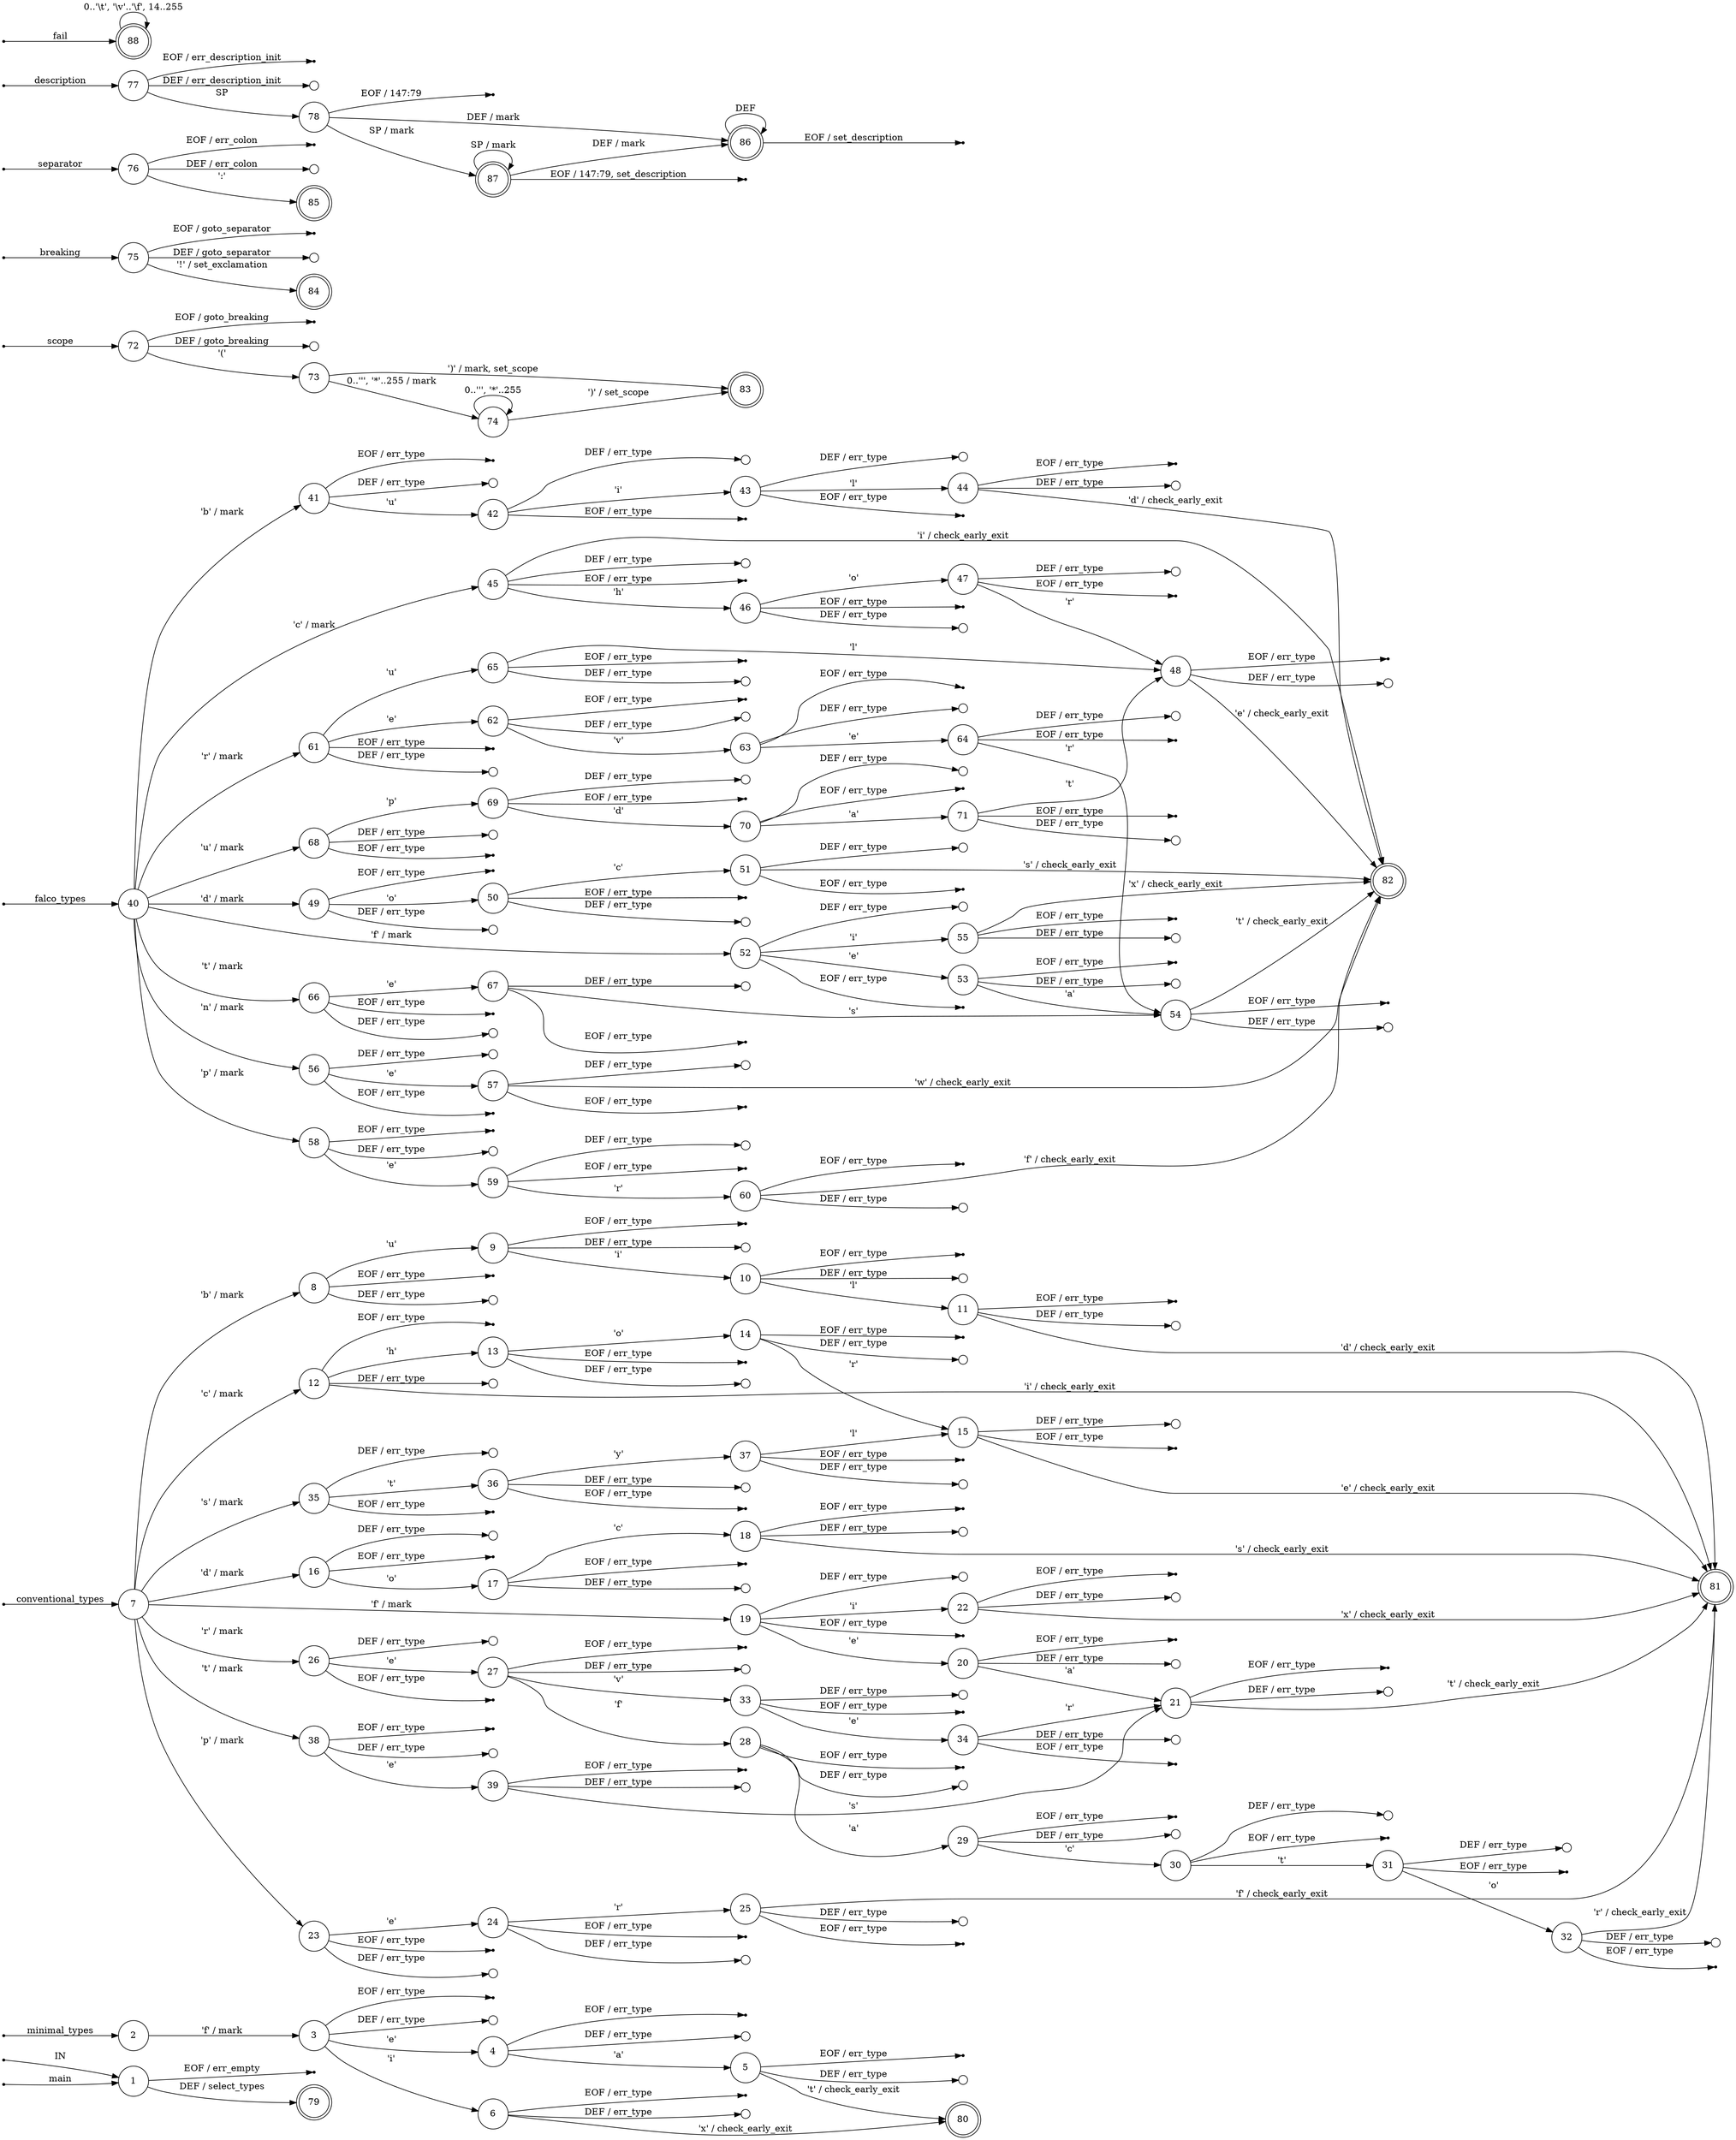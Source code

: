 digraph conventionalcommits {
	rankdir=LR;
	node [ shape = point ];
	ENTRY;
	en_2;
	en_7;
	en_40;
	en_72;
	en_75;
	en_76;
	en_77;
	en_88;
	en_1;
	eof_1;
	eof_3;
	eof_4;
	eof_5;
	eof_6;
	eof_8;
	eof_9;
	eof_10;
	eof_11;
	eof_12;
	eof_13;
	eof_14;
	eof_15;
	eof_16;
	eof_17;
	eof_18;
	eof_19;
	eof_20;
	eof_21;
	eof_22;
	eof_23;
	eof_24;
	eof_25;
	eof_26;
	eof_27;
	eof_28;
	eof_29;
	eof_30;
	eof_31;
	eof_32;
	eof_33;
	eof_34;
	eof_35;
	eof_36;
	eof_37;
	eof_38;
	eof_39;
	eof_41;
	eof_42;
	eof_43;
	eof_44;
	eof_45;
	eof_46;
	eof_47;
	eof_48;
	eof_49;
	eof_50;
	eof_51;
	eof_52;
	eof_53;
	eof_54;
	eof_55;
	eof_56;
	eof_57;
	eof_58;
	eof_59;
	eof_60;
	eof_61;
	eof_62;
	eof_63;
	eof_64;
	eof_65;
	eof_66;
	eof_67;
	eof_68;
	eof_69;
	eof_70;
	eof_71;
	eof_72;
	eof_75;
	eof_76;
	eof_77;
	eof_78;
	eof_86;
	eof_87;
	node [ shape = circle, height = 0.2 ];
	err_3 [ label=""];
	err_4 [ label=""];
	err_5 [ label=""];
	err_6 [ label=""];
	err_8 [ label=""];
	err_9 [ label=""];
	err_10 [ label=""];
	err_11 [ label=""];
	err_12 [ label=""];
	err_13 [ label=""];
	err_14 [ label=""];
	err_15 [ label=""];
	err_16 [ label=""];
	err_17 [ label=""];
	err_18 [ label=""];
	err_19 [ label=""];
	err_20 [ label=""];
	err_21 [ label=""];
	err_22 [ label=""];
	err_23 [ label=""];
	err_24 [ label=""];
	err_25 [ label=""];
	err_26 [ label=""];
	err_27 [ label=""];
	err_28 [ label=""];
	err_29 [ label=""];
	err_30 [ label=""];
	err_31 [ label=""];
	err_32 [ label=""];
	err_33 [ label=""];
	err_34 [ label=""];
	err_35 [ label=""];
	err_36 [ label=""];
	err_37 [ label=""];
	err_38 [ label=""];
	err_39 [ label=""];
	err_41 [ label=""];
	err_42 [ label=""];
	err_43 [ label=""];
	err_44 [ label=""];
	err_45 [ label=""];
	err_46 [ label=""];
	err_47 [ label=""];
	err_48 [ label=""];
	err_49 [ label=""];
	err_50 [ label=""];
	err_51 [ label=""];
	err_52 [ label=""];
	err_53 [ label=""];
	err_54 [ label=""];
	err_55 [ label=""];
	err_56 [ label=""];
	err_57 [ label=""];
	err_58 [ label=""];
	err_59 [ label=""];
	err_60 [ label=""];
	err_61 [ label=""];
	err_62 [ label=""];
	err_63 [ label=""];
	err_64 [ label=""];
	err_65 [ label=""];
	err_66 [ label=""];
	err_67 [ label=""];
	err_68 [ label=""];
	err_69 [ label=""];
	err_70 [ label=""];
	err_71 [ label=""];
	err_72 [ label=""];
	err_75 [ label=""];
	err_76 [ label=""];
	err_77 [ label=""];
	node [ fixedsize = true, height = 0.65, shape = doublecircle ];
	79;
	80;
	81;
	82;
	83;
	84;
	85;
	86;
	87;
	88;
	node [ shape = circle ];
	1 -> 79 [ label = "DEF / select_types" ];
	2 -> 3 [ label = "'f' / mark" ];
	3 -> 4 [ label = "'e'" ];
	3 -> 6 [ label = "'i'" ];
	3 -> err_3 [ label = "DEF / err_type" ];
	4 -> 5 [ label = "'a'" ];
	4 -> err_4 [ label = "DEF / err_type" ];
	5 -> 80 [ label = "'t' / check_early_exit" ];
	5 -> err_5 [ label = "DEF / err_type" ];
	6 -> 80 [ label = "'x' / check_early_exit" ];
	6 -> err_6 [ label = "DEF / err_type" ];
	7 -> 8 [ label = "'b' / mark" ];
	7 -> 12 [ label = "'c' / mark" ];
	7 -> 16 [ label = "'d' / mark" ];
	7 -> 19 [ label = "'f' / mark" ];
	7 -> 23 [ label = "'p' / mark" ];
	7 -> 26 [ label = "'r' / mark" ];
	7 -> 35 [ label = "'s' / mark" ];
	7 -> 38 [ label = "'t' / mark" ];
	8 -> 9 [ label = "'u'" ];
	8 -> err_8 [ label = "DEF / err_type" ];
	9 -> 10 [ label = "'i'" ];
	9 -> err_9 [ label = "DEF / err_type" ];
	10 -> 11 [ label = "'l'" ];
	10 -> err_10 [ label = "DEF / err_type" ];
	11 -> 81 [ label = "'d' / check_early_exit" ];
	11 -> err_11 [ label = "DEF / err_type" ];
	12 -> 13 [ label = "'h'" ];
	12 -> 81 [ label = "'i' / check_early_exit" ];
	12 -> err_12 [ label = "DEF / err_type" ];
	13 -> 14 [ label = "'o'" ];
	13 -> err_13 [ label = "DEF / err_type" ];
	14 -> 15 [ label = "'r'" ];
	14 -> err_14 [ label = "DEF / err_type" ];
	15 -> 81 [ label = "'e' / check_early_exit" ];
	15 -> err_15 [ label = "DEF / err_type" ];
	16 -> 17 [ label = "'o'" ];
	16 -> err_16 [ label = "DEF / err_type" ];
	17 -> 18 [ label = "'c'" ];
	17 -> err_17 [ label = "DEF / err_type" ];
	18 -> 81 [ label = "'s' / check_early_exit" ];
	18 -> err_18 [ label = "DEF / err_type" ];
	19 -> 20 [ label = "'e'" ];
	19 -> 22 [ label = "'i'" ];
	19 -> err_19 [ label = "DEF / err_type" ];
	20 -> 21 [ label = "'a'" ];
	20 -> err_20 [ label = "DEF / err_type" ];
	21 -> 81 [ label = "'t' / check_early_exit" ];
	21 -> err_21 [ label = "DEF / err_type" ];
	22 -> 81 [ label = "'x' / check_early_exit" ];
	22 -> err_22 [ label = "DEF / err_type" ];
	23 -> 24 [ label = "'e'" ];
	23 -> err_23 [ label = "DEF / err_type" ];
	24 -> 25 [ label = "'r'" ];
	24 -> err_24 [ label = "DEF / err_type" ];
	25 -> 81 [ label = "'f' / check_early_exit" ];
	25 -> err_25 [ label = "DEF / err_type" ];
	26 -> 27 [ label = "'e'" ];
	26 -> err_26 [ label = "DEF / err_type" ];
	27 -> 28 [ label = "'f'" ];
	27 -> 33 [ label = "'v'" ];
	27 -> err_27 [ label = "DEF / err_type" ];
	28 -> 29 [ label = "'a'" ];
	28 -> err_28 [ label = "DEF / err_type" ];
	29 -> 30 [ label = "'c'" ];
	29 -> err_29 [ label = "DEF / err_type" ];
	30 -> 31 [ label = "'t'" ];
	30 -> err_30 [ label = "DEF / err_type" ];
	31 -> 32 [ label = "'o'" ];
	31 -> err_31 [ label = "DEF / err_type" ];
	32 -> 81 [ label = "'r' / check_early_exit" ];
	32 -> err_32 [ label = "DEF / err_type" ];
	33 -> 34 [ label = "'e'" ];
	33 -> err_33 [ label = "DEF / err_type" ];
	34 -> 21 [ label = "'r'" ];
	34 -> err_34 [ label = "DEF / err_type" ];
	35 -> 36 [ label = "'t'" ];
	35 -> err_35 [ label = "DEF / err_type" ];
	36 -> 37 [ label = "'y'" ];
	36 -> err_36 [ label = "DEF / err_type" ];
	37 -> 15 [ label = "'l'" ];
	37 -> err_37 [ label = "DEF / err_type" ];
	38 -> 39 [ label = "'e'" ];
	38 -> err_38 [ label = "DEF / err_type" ];
	39 -> 21 [ label = "'s'" ];
	39 -> err_39 [ label = "DEF / err_type" ];
	40 -> 41 [ label = "'b' / mark" ];
	40 -> 45 [ label = "'c' / mark" ];
	40 -> 49 [ label = "'d' / mark" ];
	40 -> 52 [ label = "'f' / mark" ];
	40 -> 56 [ label = "'n' / mark" ];
	40 -> 58 [ label = "'p' / mark" ];
	40 -> 61 [ label = "'r' / mark" ];
	40 -> 66 [ label = "'t' / mark" ];
	40 -> 68 [ label = "'u' / mark" ];
	41 -> 42 [ label = "'u'" ];
	41 -> err_41 [ label = "DEF / err_type" ];
	42 -> 43 [ label = "'i'" ];
	42 -> err_42 [ label = "DEF / err_type" ];
	43 -> 44 [ label = "'l'" ];
	43 -> err_43 [ label = "DEF / err_type" ];
	44 -> 82 [ label = "'d' / check_early_exit" ];
	44 -> err_44 [ label = "DEF / err_type" ];
	45 -> 46 [ label = "'h'" ];
	45 -> 82 [ label = "'i' / check_early_exit" ];
	45 -> err_45 [ label = "DEF / err_type" ];
	46 -> 47 [ label = "'o'" ];
	46 -> err_46 [ label = "DEF / err_type" ];
	47 -> 48 [ label = "'r'" ];
	47 -> err_47 [ label = "DEF / err_type" ];
	48 -> 82 [ label = "'e' / check_early_exit" ];
	48 -> err_48 [ label = "DEF / err_type" ];
	49 -> 50 [ label = "'o'" ];
	49 -> err_49 [ label = "DEF / err_type" ];
	50 -> 51 [ label = "'c'" ];
	50 -> err_50 [ label = "DEF / err_type" ];
	51 -> 82 [ label = "'s' / check_early_exit" ];
	51 -> err_51 [ label = "DEF / err_type" ];
	52 -> 53 [ label = "'e'" ];
	52 -> 55 [ label = "'i'" ];
	52 -> err_52 [ label = "DEF / err_type" ];
	53 -> 54 [ label = "'a'" ];
	53 -> err_53 [ label = "DEF / err_type" ];
	54 -> 82 [ label = "'t' / check_early_exit" ];
	54 -> err_54 [ label = "DEF / err_type" ];
	55 -> 82 [ label = "'x' / check_early_exit" ];
	55 -> err_55 [ label = "DEF / err_type" ];
	56 -> 57 [ label = "'e'" ];
	56 -> err_56 [ label = "DEF / err_type" ];
	57 -> 82 [ label = "'w' / check_early_exit" ];
	57 -> err_57 [ label = "DEF / err_type" ];
	58 -> 59 [ label = "'e'" ];
	58 -> err_58 [ label = "DEF / err_type" ];
	59 -> 60 [ label = "'r'" ];
	59 -> err_59 [ label = "DEF / err_type" ];
	60 -> 82 [ label = "'f' / check_early_exit" ];
	60 -> err_60 [ label = "DEF / err_type" ];
	61 -> 62 [ label = "'e'" ];
	61 -> 65 [ label = "'u'" ];
	61 -> err_61 [ label = "DEF / err_type" ];
	62 -> 63 [ label = "'v'" ];
	62 -> err_62 [ label = "DEF / err_type" ];
	63 -> 64 [ label = "'e'" ];
	63 -> err_63 [ label = "DEF / err_type" ];
	64 -> 54 [ label = "'r'" ];
	64 -> err_64 [ label = "DEF / err_type" ];
	65 -> 48 [ label = "'l'" ];
	65 -> err_65 [ label = "DEF / err_type" ];
	66 -> 67 [ label = "'e'" ];
	66 -> err_66 [ label = "DEF / err_type" ];
	67 -> 54 [ label = "'s'" ];
	67 -> err_67 [ label = "DEF / err_type" ];
	68 -> 69 [ label = "'p'" ];
	68 -> err_68 [ label = "DEF / err_type" ];
	69 -> 70 [ label = "'d'" ];
	69 -> err_69 [ label = "DEF / err_type" ];
	70 -> 71 [ label = "'a'" ];
	70 -> err_70 [ label = "DEF / err_type" ];
	71 -> 48 [ label = "'t'" ];
	71 -> err_71 [ label = "DEF / err_type" ];
	72 -> 73 [ label = "'('" ];
	72 -> err_72 [ label = "DEF / goto_breaking" ];
	73 -> 74 [ label = "0..''', '*'..255 / mark" ];
	73 -> 83 [ label = "')' / mark, set_scope" ];
	74 -> 74 [ label = "0..''', '*'..255" ];
	74 -> 83 [ label = "')' / set_scope" ];
	75 -> 84 [ label = "'!' / set_exclamation" ];
	75 -> err_75 [ label = "DEF / goto_separator" ];
	76 -> 85 [ label = "':'" ];
	76 -> err_76 [ label = "DEF / err_colon" ];
	77 -> 78 [ label = "SP" ];
	77 -> err_77 [ label = "DEF / err_description_init" ];
	78 -> 87 [ label = "SP / mark" ];
	78 -> 86 [ label = "DEF / mark" ];
	86 -> 86 [ label = "DEF" ];
	87 -> 87 [ label = "SP / mark" ];
	87 -> 86 [ label = "DEF / mark" ];
	88 -> 88 [ label = "0..'\\t', '\\v'..'\\f', 14..255" ];
	ENTRY -> 1 [ label = "IN" ];
	en_2 -> 2 [ label = "minimal_types" ];
	en_7 -> 7 [ label = "conventional_types" ];
	en_40 -> 40 [ label = "falco_types" ];
	en_72 -> 72 [ label = "scope" ];
	en_75 -> 75 [ label = "breaking" ];
	en_76 -> 76 [ label = "separator" ];
	en_77 -> 77 [ label = "description" ];
	en_88 -> 88 [ label = "fail" ];
	en_1 -> 1 [ label = "main" ];
	1 -> eof_1 [ label = "EOF / err_empty" ];
	3 -> eof_3 [ label = "EOF / err_type" ];
	4 -> eof_4 [ label = "EOF / err_type" ];
	5 -> eof_5 [ label = "EOF / err_type" ];
	6 -> eof_6 [ label = "EOF / err_type" ];
	8 -> eof_8 [ label = "EOF / err_type" ];
	9 -> eof_9 [ label = "EOF / err_type" ];
	10 -> eof_10 [ label = "EOF / err_type" ];
	11 -> eof_11 [ label = "EOF / err_type" ];
	12 -> eof_12 [ label = "EOF / err_type" ];
	13 -> eof_13 [ label = "EOF / err_type" ];
	14 -> eof_14 [ label = "EOF / err_type" ];
	15 -> eof_15 [ label = "EOF / err_type" ];
	16 -> eof_16 [ label = "EOF / err_type" ];
	17 -> eof_17 [ label = "EOF / err_type" ];
	18 -> eof_18 [ label = "EOF / err_type" ];
	19 -> eof_19 [ label = "EOF / err_type" ];
	20 -> eof_20 [ label = "EOF / err_type" ];
	21 -> eof_21 [ label = "EOF / err_type" ];
	22 -> eof_22 [ label = "EOF / err_type" ];
	23 -> eof_23 [ label = "EOF / err_type" ];
	24 -> eof_24 [ label = "EOF / err_type" ];
	25 -> eof_25 [ label = "EOF / err_type" ];
	26 -> eof_26 [ label = "EOF / err_type" ];
	27 -> eof_27 [ label = "EOF / err_type" ];
	28 -> eof_28 [ label = "EOF / err_type" ];
	29 -> eof_29 [ label = "EOF / err_type" ];
	30 -> eof_30 [ label = "EOF / err_type" ];
	31 -> eof_31 [ label = "EOF / err_type" ];
	32 -> eof_32 [ label = "EOF / err_type" ];
	33 -> eof_33 [ label = "EOF / err_type" ];
	34 -> eof_34 [ label = "EOF / err_type" ];
	35 -> eof_35 [ label = "EOF / err_type" ];
	36 -> eof_36 [ label = "EOF / err_type" ];
	37 -> eof_37 [ label = "EOF / err_type" ];
	38 -> eof_38 [ label = "EOF / err_type" ];
	39 -> eof_39 [ label = "EOF / err_type" ];
	41 -> eof_41 [ label = "EOF / err_type" ];
	42 -> eof_42 [ label = "EOF / err_type" ];
	43 -> eof_43 [ label = "EOF / err_type" ];
	44 -> eof_44 [ label = "EOF / err_type" ];
	45 -> eof_45 [ label = "EOF / err_type" ];
	46 -> eof_46 [ label = "EOF / err_type" ];
	47 -> eof_47 [ label = "EOF / err_type" ];
	48 -> eof_48 [ label = "EOF / err_type" ];
	49 -> eof_49 [ label = "EOF / err_type" ];
	50 -> eof_50 [ label = "EOF / err_type" ];
	51 -> eof_51 [ label = "EOF / err_type" ];
	52 -> eof_52 [ label = "EOF / err_type" ];
	53 -> eof_53 [ label = "EOF / err_type" ];
	54 -> eof_54 [ label = "EOF / err_type" ];
	55 -> eof_55 [ label = "EOF / err_type" ];
	56 -> eof_56 [ label = "EOF / err_type" ];
	57 -> eof_57 [ label = "EOF / err_type" ];
	58 -> eof_58 [ label = "EOF / err_type" ];
	59 -> eof_59 [ label = "EOF / err_type" ];
	60 -> eof_60 [ label = "EOF / err_type" ];
	61 -> eof_61 [ label = "EOF / err_type" ];
	62 -> eof_62 [ label = "EOF / err_type" ];
	63 -> eof_63 [ label = "EOF / err_type" ];
	64 -> eof_64 [ label = "EOF / err_type" ];
	65 -> eof_65 [ label = "EOF / err_type" ];
	66 -> eof_66 [ label = "EOF / err_type" ];
	67 -> eof_67 [ label = "EOF / err_type" ];
	68 -> eof_68 [ label = "EOF / err_type" ];
	69 -> eof_69 [ label = "EOF / err_type" ];
	70 -> eof_70 [ label = "EOF / err_type" ];
	71 -> eof_71 [ label = "EOF / err_type" ];
	72 -> eof_72 [ label = "EOF / goto_breaking" ];
	75 -> eof_75 [ label = "EOF / goto_separator" ];
	76 -> eof_76 [ label = "EOF / err_colon" ];
	77 -> eof_77 [ label = "EOF / err_description_init" ];
	78 -> eof_78 [ label = "EOF / 147:79" ];
	86 -> eof_86 [ label = "EOF / set_description" ];
	87 -> eof_87 [ label = "EOF / 147:79, set_description" ];
}
